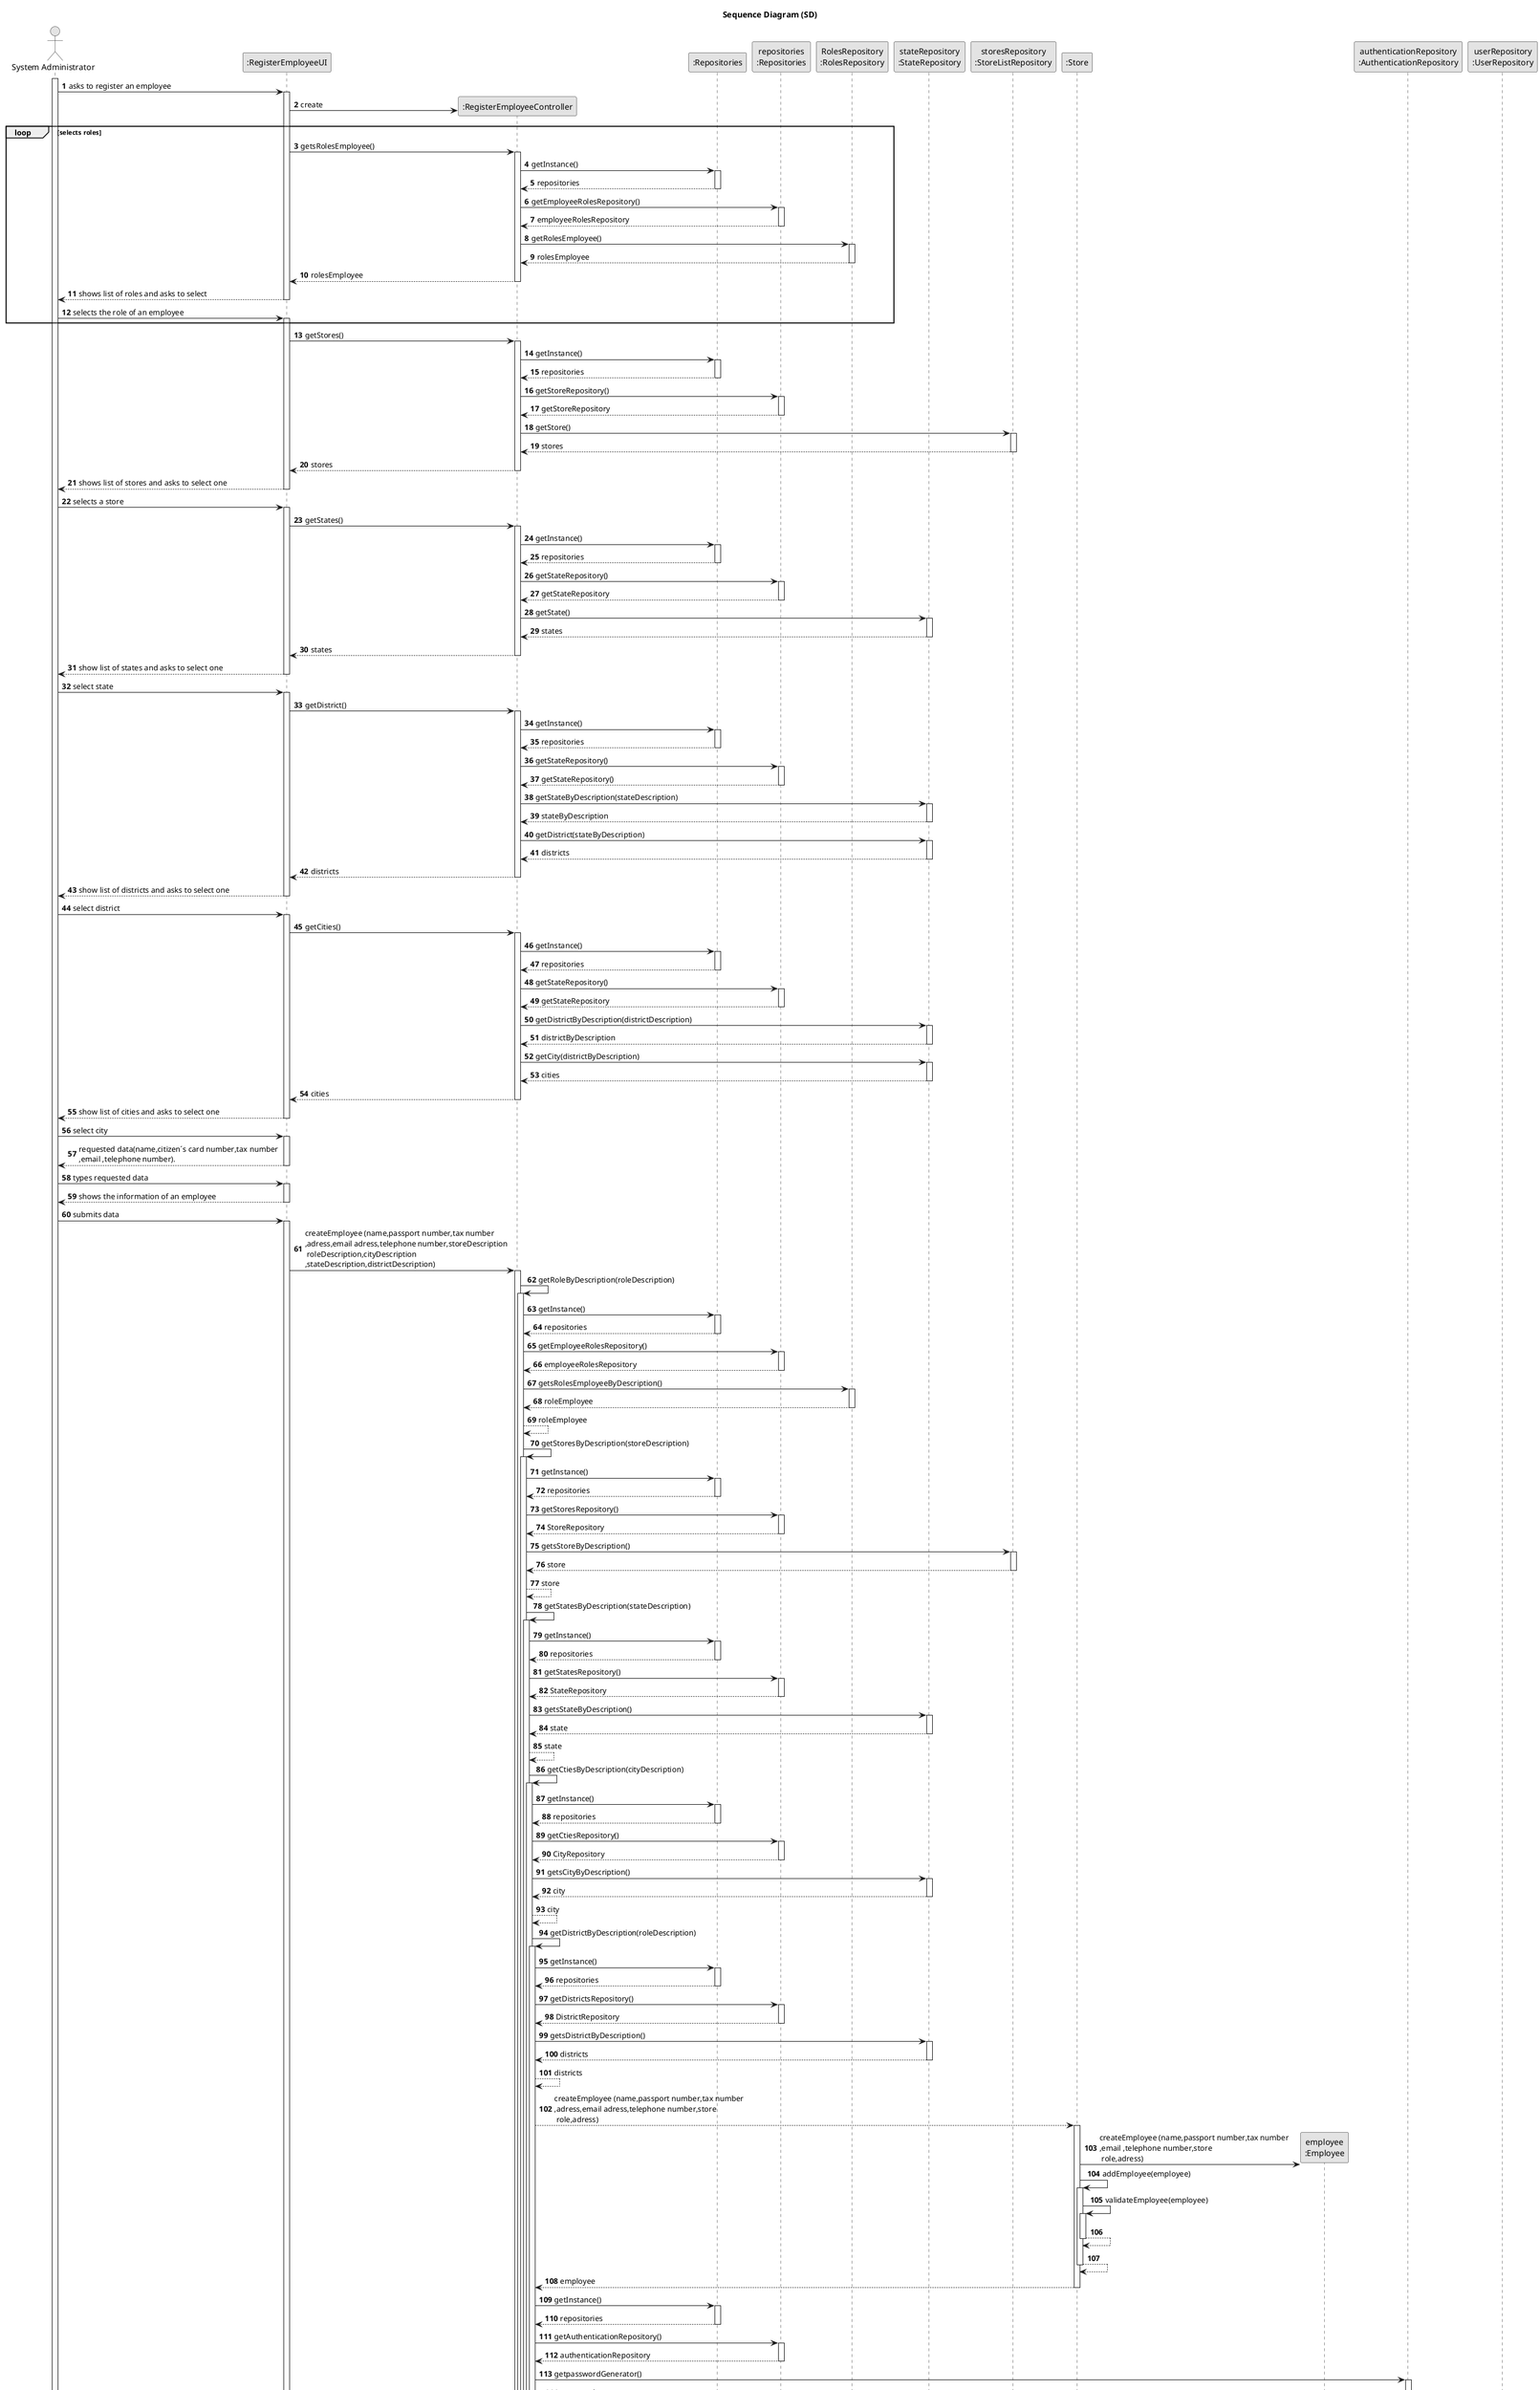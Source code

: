 @startuml

skinparam monochrome true
skinparam packageStyle rectangle
skinparam shadowing false

title Sequence Diagram (SD)

autonumber

actor "System Administrator" as Admin
participant ":RegisterEmployeeUI" as RegisterEmployeeUI
participant ":RegisterEmployeeController" as RegisterEmployeeController
participant ":Repositories" as Singleton
participant "repositories\n:Repositories" as repositories
participant "RolesRepository\n:RolesRepository" as RolesRepository
participant "stateRepository\n:StateRepository" as StateRepository
participant "storesRepository\n:StoreListRepository" as StoreRepository
participant ":Store" as Store
participant "employee\n:Employee" as Employee
participant "authenticationRepository\n:AuthenticationRepository" as AuthenticationRepository
participant "userRepository\n:UserRepository" as UserRepository

activate Admin

     Admin -> RegisterEmployeeUI : asks to register an employee
        activate RegisterEmployeeUI

        RegisterEmployeeUI -> RegisterEmployeeController** : create

loop selects roles
        RegisterEmployeeUI -> RegisterEmployeeController : getsRolesEmployee()
        activate RegisterEmployeeController

        RegisterEmployeeController -> Singleton : getInstance()
        activate Singleton

        Singleton --> RegisterEmployeeController: repositories
        deactivate Singleton

        RegisterEmployeeController -> repositories : getEmployeeRolesRepository()
        activate repositories

        repositories --> RegisterEmployeeController : employeeRolesRepository
        deactivate repositories

        RegisterEmployeeController -> RolesRepository : getRolesEmployee()
        activate RolesRepository

        RolesRepository --> RegisterEmployeeController: rolesEmployee
        deactivate RolesRepository


         RegisterEmployeeController --> RegisterEmployeeUI : rolesEmployee
                deactivate RegisterEmployeeController

        RegisterEmployeeUI --> Admin : shows list of roles and asks to select
        deactivate RegisterEmployeeUI

            Admin -> RegisterEmployeeUI : selects the role of an employee
            activate RegisterEmployeeUI
end


      RegisterEmployeeUI -> RegisterEmployeeController : getStores()
        activate RegisterEmployeeController

         RegisterEmployeeController -> Singleton : getInstance()
                activate Singleton

                Singleton --> RegisterEmployeeController: repositories
                deactivate Singleton

                RegisterEmployeeController -> repositories : getStoreRepository()
                activate repositories

                repositories --> RegisterEmployeeController : getStoreRepository
                deactivate repositories

                RegisterEmployeeController -> StoreRepository : getStore()
                activate StoreRepository

                 StoreRepository --> RegisterEmployeeController: stores
                deactivate StoreRepository

         RegisterEmployeeController --> RegisterEmployeeUI : stores
                deactivate RegisterEmployeeController

             RegisterEmployeeUI --> Admin : shows list of stores and asks to select one
                deactivate RegisterEmployeeUI

                    Admin -> RegisterEmployeeUI : selects a store
                    activate RegisterEmployeeUI



           RegisterEmployeeUI -> RegisterEmployeeController : getStates()
                   activate RegisterEmployeeController

                    RegisterEmployeeController -> Singleton : getInstance()
                           activate Singleton

                           Singleton --> RegisterEmployeeController: repositories
                           deactivate Singleton

                           RegisterEmployeeController -> repositories : getStateRepository()
                           activate repositories

                           repositories --> RegisterEmployeeController : getStateRepository
                           deactivate repositories

                           RegisterEmployeeController -> StateRepository : getState()
                           activate StateRepository

                            StateRepository --> RegisterEmployeeController: states
                           deactivate StateRepository

                    RegisterEmployeeController --> RegisterEmployeeUI : states
                           deactivate RegisterEmployeeController




          RegisterEmployeeUI --> Admin: show list of states and asks to select one
          deactivate RegisterEmployeeUI


         Admin -> RegisterEmployeeUI: select state
         activate RegisterEmployeeUI

     RegisterEmployeeUI -> RegisterEmployeeController : getDistrict()
                   activate RegisterEmployeeController

                    RegisterEmployeeController -> Singleton : getInstance()
                           activate Singleton

                           Singleton --> RegisterEmployeeController: repositories
                           deactivate Singleton

                           RegisterEmployeeController -> repositories : getStateRepository()
                           activate repositories

                           repositories --> RegisterEmployeeController : getStateRepository()
                           deactivate repositories

                           RegisterEmployeeController -> StateRepository: getStateByDescription(stateDescription)
                           activate StateRepository

                           StateRepository --> RegisterEmployeeController: stateByDescription
                           deactivate StateRepository

                           RegisterEmployeeController -> StateRepository: getDistrict(stateByDescription)
                           activate StateRepository

                           StateRepository --> RegisterEmployeeController: districts
                           deactivate StateRepository

                    RegisterEmployeeController --> RegisterEmployeeUI : districts
                           deactivate RegisterEmployeeController


RegisterEmployeeUI --> Admin: show list of districts and asks to select one
          deactivate RegisterEmployeeUI

          Admin -> RegisterEmployeeUI: select district
                   activate RegisterEmployeeUI


         RegisterEmployeeUI -> RegisterEmployeeController : getCities()
                   activate RegisterEmployeeController

                    RegisterEmployeeController -> Singleton : getInstance()
                           activate Singleton

                           Singleton --> RegisterEmployeeController: repositories
                           deactivate Singleton

                           RegisterEmployeeController -> repositories : getStateRepository()
                           activate repositories

                           repositories --> RegisterEmployeeController : getStateRepository
                           deactivate repositories

                               RegisterEmployeeController -> StateRepository: getDistrictByDescription(districtDescription)
                                                      activate StateRepository

                                                      StateRepository --> RegisterEmployeeController: districtByDescription
                                                      deactivate StateRepository



                           RegisterEmployeeController -> StateRepository : getCity(districtByDescription)
                           activate StateRepository

                            StateRepository --> RegisterEmployeeController: cities
                           deactivate StateRepository

                    RegisterEmployeeController --> RegisterEmployeeUI : cities
                           deactivate RegisterEmployeeController

RegisterEmployeeUI --> Admin: show list of cities and asks to select one
          deactivate RegisterEmployeeUI


Admin -> RegisterEmployeeUI: select city
         activate RegisterEmployeeUI



       RegisterEmployeeUI --> Admin :  requested data(name,citizen´s card number,tax number \n,email ,telephone number).
         deactivate RegisterEmployeeUI

    Admin -> RegisterEmployeeUI : types requested data
    activate RegisterEmployeeUI

    RegisterEmployeeUI --> Admin : shows the information of an employee
        deactivate RegisterEmployeeUI

    Admin -> RegisterEmployeeUI : submits data
    activate RegisterEmployeeUI

    RegisterEmployeeUI -> RegisterEmployeeController: createEmployee (name,passport number,tax number \n,adress,email adress,telephone number,storeDescription\n roleDescription,cityDescription\n,stateDescription,districtDescription)

      activate RegisterEmployeeController

    RegisterEmployeeController -> RegisterEmployeeController: getRoleByDescription(roleDescription)
    activate RegisterEmployeeController

    RegisterEmployeeController -> Singleton: getInstance()
    activate Singleton

    Singleton --> RegisterEmployeeController :repositories
    deactivate Singleton

    RegisterEmployeeController -> repositories: getEmployeeRolesRepository()
    activate repositories

    repositories--> RegisterEmployeeController:employeeRolesRepository
    deactivate repositories

    RegisterEmployeeController -> RolesRepository: getsRolesEmployeeByDescription()
    activate RolesRepository

    RolesRepository --> RegisterEmployeeController: roleEmployee
    deactivate RolesRepository

    RegisterEmployeeController --> RegisterEmployeeController: roleEmployee



    RegisterEmployeeController -> RegisterEmployeeController: getStoresByDescription(storeDescription)
    activate RegisterEmployeeController

    RegisterEmployeeController -> Singleton: getInstance()
    activate Singleton

    Singleton --> RegisterEmployeeController :repositories
    deactivate Singleton

    RegisterEmployeeController -> repositories: getStoresRepository()
    activate repositories

    repositories--> RegisterEmployeeController:StoreRepository
    deactivate repositories

    RegisterEmployeeController -> StoreRepository: getsStoreByDescription()
    activate StoreRepository

    StoreRepository --> RegisterEmployeeController: store
    deactivate StoreRepository

    RegisterEmployeeController --> RegisterEmployeeController: store


RegisterEmployeeController -> RegisterEmployeeController: getStatesByDescription(stateDescription)
    activate RegisterEmployeeController

    RegisterEmployeeController -> Singleton: getInstance()
    activate Singleton

    Singleton --> RegisterEmployeeController :repositories
    deactivate Singleton

    RegisterEmployeeController -> repositories: getStatesRepository()
    activate repositories

    repositories--> RegisterEmployeeController:StateRepository
    deactivate repositories

    RegisterEmployeeController -> StateRepository: getsStateByDescription()
    activate StateRepository

    StateRepository --> RegisterEmployeeController: state
    deactivate StateRepository

    RegisterEmployeeController --> RegisterEmployeeController: state


RegisterEmployeeController -> RegisterEmployeeController: getCtiesByDescription(cityDescription)
    activate RegisterEmployeeController

    RegisterEmployeeController -> Singleton: getInstance()
    activate Singleton

    Singleton --> RegisterEmployeeController :repositories
    deactivate Singleton

    RegisterEmployeeController -> repositories: getCtiesRepository()
    activate repositories

    repositories--> RegisterEmployeeController:CityRepository
    deactivate repositories

    RegisterEmployeeController -> StateRepository: getsCityByDescription()
    activate StateRepository

    StateRepository --> RegisterEmployeeController: city
    deactivate StateRepository

    RegisterEmployeeController --> RegisterEmployeeController: city


RegisterEmployeeController -> RegisterEmployeeController: getDistrictByDescription(roleDescription)
    activate RegisterEmployeeController

    RegisterEmployeeController -> Singleton: getInstance()
    activate Singleton

    Singleton --> RegisterEmployeeController :repositories
    deactivate Singleton

    RegisterEmployeeController -> repositories: getDistrictsRepository()
    activate repositories

    repositories--> RegisterEmployeeController:DistrictRepository
    deactivate repositories

    RegisterEmployeeController -> StateRepository: getsDistrictByDescription()
    activate StateRepository

    StateRepository --> RegisterEmployeeController: districts
    deactivate StateRepository

    RegisterEmployeeController --> RegisterEmployeeController: districts


         RegisterEmployeeController --> Store: createEmployee (name,passport number,tax number \n,adress,email adress,telephone number,store\n role,adress)
            activate Store

            Store -> Employee** : createEmployee (name,passport number,tax number \n,email ,telephone number,store\n role,adress)
             Store -> Store : addEmployee(employee)
             activate Store
              Store -> Store : validateEmployee(employee)
              activate Store
               Store --> Store
               deactivate Store
                Store--> Store
                deactivate Store

       Store --> RegisterEmployeeController: employee
            deactivate Store

 RegisterEmployeeController -> Singleton: getInstance()
                    activate Singleton

      Singleton --> RegisterEmployeeController :repositories
                    deactivate Singleton

                       RegisterEmployeeController -> repositories: getAuthenticationRepository()
                        activate repositories

                        repositories--> RegisterEmployeeController:authenticationRepository
                        deactivate repositories

       RegisterEmployeeController -> AuthenticationRepository: getpasswordGenerator()
       activate AuthenticationRepository


     AuthenticationRepository --> RegisterEmployeeController: password
     deactivate AuthenticationRepository


     RegisterEmployeeController -> UserRepository: addUser(user)
     activate UserRepository

     UserRepository --> RegisterEmployeeController: addUser
     deactivate UserRepository

    RegisterEmployeeController --> RegisterEmployeeUI: employee
      deactivate RegisterEmployeeController

    RegisterEmployeeUI --> Admin : displays operation success
      deactivate RegisterEmployeeUI


@enduml

